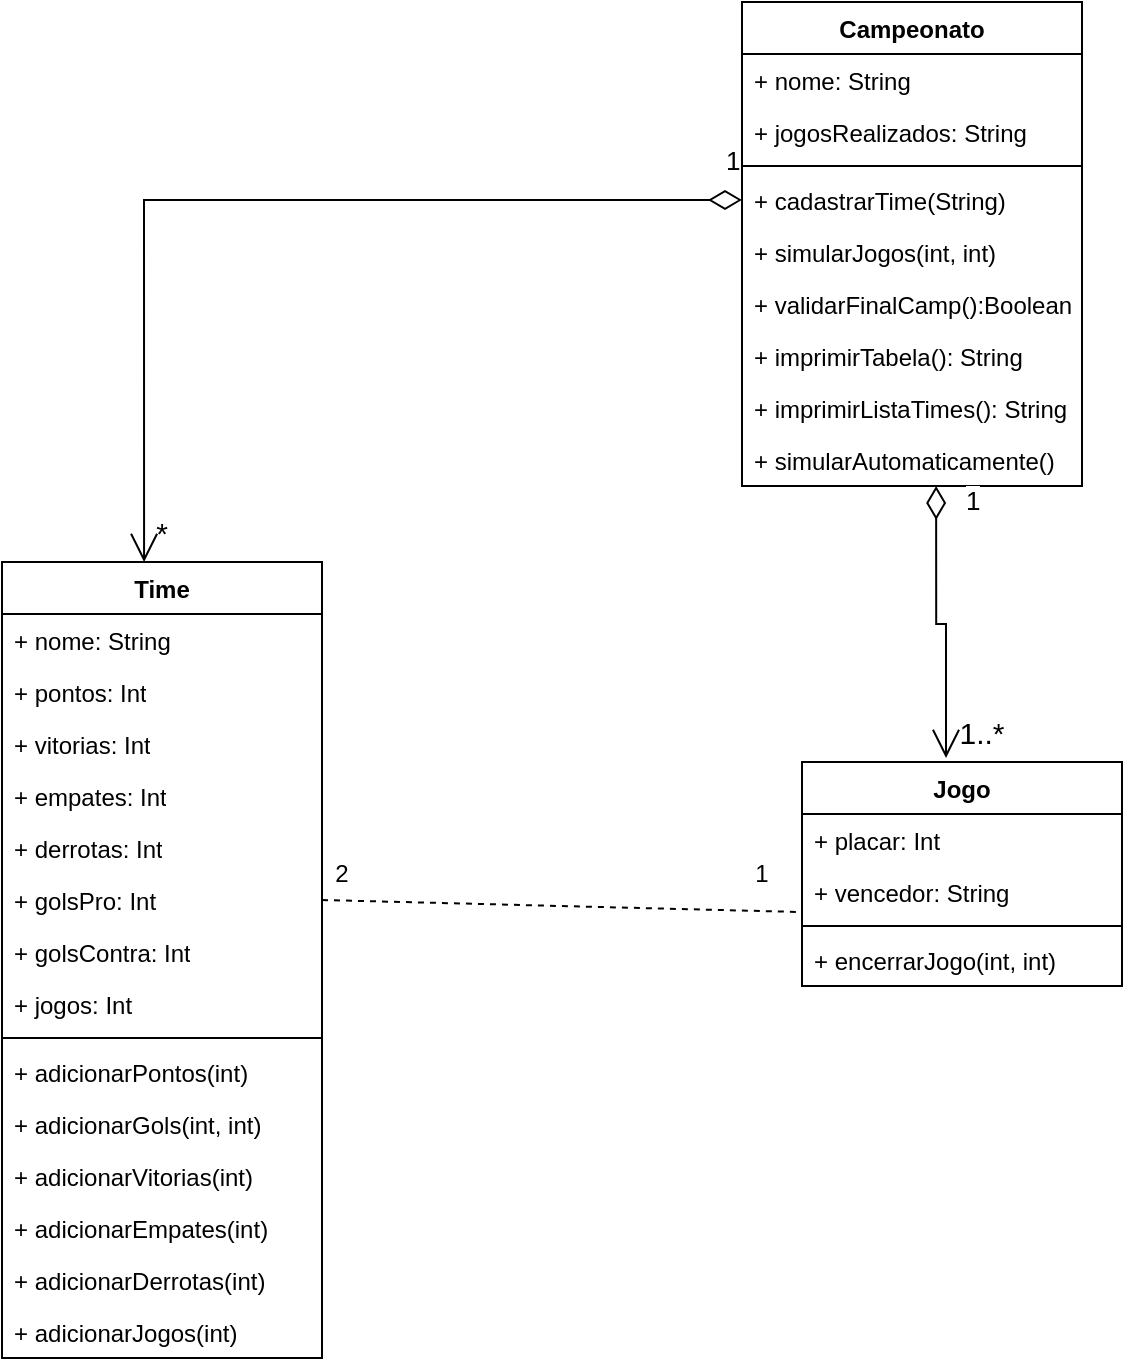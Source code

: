 <mxfile version="26.2.14">
  <diagram name="Página-1" id="zPkgtT82z9JRFEyAL9FG">
    <mxGraphModel dx="1426" dy="1920" grid="1" gridSize="10" guides="1" tooltips="1" connect="1" arrows="1" fold="1" page="1" pageScale="1" pageWidth="827" pageHeight="1169" math="0" shadow="0">
      <root>
        <mxCell id="0" />
        <mxCell id="1" parent="0" />
        <mxCell id="a-p1sJ77lVVJyqVVImpW-1" value="Campeonato" style="swimlane;fontStyle=1;align=center;verticalAlign=top;childLayout=stackLayout;horizontal=1;startSize=26;horizontalStack=0;resizeParent=1;resizeParentMax=0;resizeLast=0;collapsible=1;marginBottom=0;whiteSpace=wrap;html=1;" vertex="1" parent="1">
          <mxGeometry x="460" y="-160" width="170" height="242" as="geometry" />
        </mxCell>
        <mxCell id="a-p1sJ77lVVJyqVVImpW-2" value="+ nome: String" style="text;strokeColor=none;fillColor=none;align=left;verticalAlign=top;spacingLeft=4;spacingRight=4;overflow=hidden;rotatable=0;points=[[0,0.5],[1,0.5]];portConstraint=eastwest;whiteSpace=wrap;html=1;" vertex="1" parent="a-p1sJ77lVVJyqVVImpW-1">
          <mxGeometry y="26" width="170" height="26" as="geometry" />
        </mxCell>
        <mxCell id="a-p1sJ77lVVJyqVVImpW-13" value="+ jogosRealizados: String" style="text;strokeColor=none;fillColor=none;align=left;verticalAlign=top;spacingLeft=4;spacingRight=4;overflow=hidden;rotatable=0;points=[[0,0.5],[1,0.5]];portConstraint=eastwest;whiteSpace=wrap;html=1;" vertex="1" parent="a-p1sJ77lVVJyqVVImpW-1">
          <mxGeometry y="52" width="170" height="26" as="geometry" />
        </mxCell>
        <mxCell id="a-p1sJ77lVVJyqVVImpW-3" value="" style="line;strokeWidth=1;fillColor=none;align=left;verticalAlign=middle;spacingTop=-1;spacingLeft=3;spacingRight=3;rotatable=0;labelPosition=right;points=[];portConstraint=eastwest;strokeColor=inherit;" vertex="1" parent="a-p1sJ77lVVJyqVVImpW-1">
          <mxGeometry y="78" width="170" height="8" as="geometry" />
        </mxCell>
        <mxCell id="a-p1sJ77lVVJyqVVImpW-4" value="+ cadastrarTime(String)" style="text;strokeColor=none;fillColor=none;align=left;verticalAlign=top;spacingLeft=4;spacingRight=4;overflow=hidden;rotatable=0;points=[[0,0.5],[1,0.5]];portConstraint=eastwest;whiteSpace=wrap;html=1;" vertex="1" parent="a-p1sJ77lVVJyqVVImpW-1">
          <mxGeometry y="86" width="170" height="26" as="geometry" />
        </mxCell>
        <mxCell id="a-p1sJ77lVVJyqVVImpW-14" value="+ simularJogos(int, int)" style="text;strokeColor=none;fillColor=none;align=left;verticalAlign=top;spacingLeft=4;spacingRight=4;overflow=hidden;rotatable=0;points=[[0,0.5],[1,0.5]];portConstraint=eastwest;whiteSpace=wrap;html=1;" vertex="1" parent="a-p1sJ77lVVJyqVVImpW-1">
          <mxGeometry y="112" width="170" height="26" as="geometry" />
        </mxCell>
        <mxCell id="a-p1sJ77lVVJyqVVImpW-15" value="+ validarFinalCamp():Boolean" style="text;strokeColor=none;fillColor=none;align=left;verticalAlign=top;spacingLeft=4;spacingRight=4;overflow=hidden;rotatable=0;points=[[0,0.5],[1,0.5]];portConstraint=eastwest;whiteSpace=wrap;html=1;" vertex="1" parent="a-p1sJ77lVVJyqVVImpW-1">
          <mxGeometry y="138" width="170" height="26" as="geometry" />
        </mxCell>
        <mxCell id="a-p1sJ77lVVJyqVVImpW-16" value="+ imprimirTabela(): String" style="text;strokeColor=none;fillColor=none;align=left;verticalAlign=top;spacingLeft=4;spacingRight=4;overflow=hidden;rotatable=0;points=[[0,0.5],[1,0.5]];portConstraint=eastwest;whiteSpace=wrap;html=1;" vertex="1" parent="a-p1sJ77lVVJyqVVImpW-1">
          <mxGeometry y="164" width="170" height="26" as="geometry" />
        </mxCell>
        <mxCell id="a-p1sJ77lVVJyqVVImpW-17" value="+ imprimirListaTimes(): String" style="text;strokeColor=none;fillColor=none;align=left;verticalAlign=top;spacingLeft=4;spacingRight=4;overflow=hidden;rotatable=0;points=[[0,0.5],[1,0.5]];portConstraint=eastwest;whiteSpace=wrap;html=1;" vertex="1" parent="a-p1sJ77lVVJyqVVImpW-1">
          <mxGeometry y="190" width="170" height="26" as="geometry" />
        </mxCell>
        <mxCell id="a-p1sJ77lVVJyqVVImpW-18" value="+ simularAutomaticamente()" style="text;strokeColor=none;fillColor=none;align=left;verticalAlign=top;spacingLeft=4;spacingRight=4;overflow=hidden;rotatable=0;points=[[0,0.5],[1,0.5]];portConstraint=eastwest;whiteSpace=wrap;html=1;" vertex="1" parent="a-p1sJ77lVVJyqVVImpW-1">
          <mxGeometry y="216" width="170" height="26" as="geometry" />
        </mxCell>
        <mxCell id="a-p1sJ77lVVJyqVVImpW-5" value="Time" style="swimlane;fontStyle=1;align=center;verticalAlign=top;childLayout=stackLayout;horizontal=1;startSize=26;horizontalStack=0;resizeParent=1;resizeParentMax=0;resizeLast=0;collapsible=1;marginBottom=0;whiteSpace=wrap;html=1;" vertex="1" parent="1">
          <mxGeometry x="90" y="120" width="160" height="398" as="geometry" />
        </mxCell>
        <mxCell id="a-p1sJ77lVVJyqVVImpW-6" value="+ nome: String" style="text;strokeColor=none;fillColor=none;align=left;verticalAlign=top;spacingLeft=4;spacingRight=4;overflow=hidden;rotatable=0;points=[[0,0.5],[1,0.5]];portConstraint=eastwest;whiteSpace=wrap;html=1;" vertex="1" parent="a-p1sJ77lVVJyqVVImpW-5">
          <mxGeometry y="26" width="160" height="26" as="geometry" />
        </mxCell>
        <mxCell id="a-p1sJ77lVVJyqVVImpW-34" value="+ pontos: Int" style="text;strokeColor=none;fillColor=none;align=left;verticalAlign=top;spacingLeft=4;spacingRight=4;overflow=hidden;rotatable=0;points=[[0,0.5],[1,0.5]];portConstraint=eastwest;whiteSpace=wrap;html=1;" vertex="1" parent="a-p1sJ77lVVJyqVVImpW-5">
          <mxGeometry y="52" width="160" height="26" as="geometry" />
        </mxCell>
        <mxCell id="a-p1sJ77lVVJyqVVImpW-30" value="+ vitorias: Int" style="text;strokeColor=none;fillColor=none;align=left;verticalAlign=top;spacingLeft=4;spacingRight=4;overflow=hidden;rotatable=0;points=[[0,0.5],[1,0.5]];portConstraint=eastwest;whiteSpace=wrap;html=1;" vertex="1" parent="a-p1sJ77lVVJyqVVImpW-5">
          <mxGeometry y="78" width="160" height="26" as="geometry" />
        </mxCell>
        <mxCell id="a-p1sJ77lVVJyqVVImpW-31" value="+ empates: Int" style="text;strokeColor=none;fillColor=none;align=left;verticalAlign=top;spacingLeft=4;spacingRight=4;overflow=hidden;rotatable=0;points=[[0,0.5],[1,0.5]];portConstraint=eastwest;whiteSpace=wrap;html=1;" vertex="1" parent="a-p1sJ77lVVJyqVVImpW-5">
          <mxGeometry y="104" width="160" height="26" as="geometry" />
        </mxCell>
        <mxCell id="a-p1sJ77lVVJyqVVImpW-28" value="+ derrotas: Int" style="text;strokeColor=none;fillColor=none;align=left;verticalAlign=top;spacingLeft=4;spacingRight=4;overflow=hidden;rotatable=0;points=[[0,0.5],[1,0.5]];portConstraint=eastwest;whiteSpace=wrap;html=1;" vertex="1" parent="a-p1sJ77lVVJyqVVImpW-5">
          <mxGeometry y="130" width="160" height="26" as="geometry" />
        </mxCell>
        <mxCell id="a-p1sJ77lVVJyqVVImpW-26" value="+ golsPro: Int" style="text;strokeColor=none;fillColor=none;align=left;verticalAlign=top;spacingLeft=4;spacingRight=4;overflow=hidden;rotatable=0;points=[[0,0.5],[1,0.5]];portConstraint=eastwest;whiteSpace=wrap;html=1;" vertex="1" parent="a-p1sJ77lVVJyqVVImpW-5">
          <mxGeometry y="156" width="160" height="26" as="geometry" />
        </mxCell>
        <mxCell id="a-p1sJ77lVVJyqVVImpW-27" value="+ golsContra: Int" style="text;strokeColor=none;fillColor=none;align=left;verticalAlign=top;spacingLeft=4;spacingRight=4;overflow=hidden;rotatable=0;points=[[0,0.5],[1,0.5]];portConstraint=eastwest;whiteSpace=wrap;html=1;" vertex="1" parent="a-p1sJ77lVVJyqVVImpW-5">
          <mxGeometry y="182" width="160" height="26" as="geometry" />
        </mxCell>
        <mxCell id="a-p1sJ77lVVJyqVVImpW-29" value="+ jogos: Int" style="text;strokeColor=none;fillColor=none;align=left;verticalAlign=top;spacingLeft=4;spacingRight=4;overflow=hidden;rotatable=0;points=[[0,0.5],[1,0.5]];portConstraint=eastwest;whiteSpace=wrap;html=1;" vertex="1" parent="a-p1sJ77lVVJyqVVImpW-5">
          <mxGeometry y="208" width="160" height="26" as="geometry" />
        </mxCell>
        <mxCell id="a-p1sJ77lVVJyqVVImpW-7" value="" style="line;strokeWidth=1;fillColor=none;align=left;verticalAlign=middle;spacingTop=-1;spacingLeft=3;spacingRight=3;rotatable=0;labelPosition=right;points=[];portConstraint=eastwest;strokeColor=inherit;" vertex="1" parent="a-p1sJ77lVVJyqVVImpW-5">
          <mxGeometry y="234" width="160" height="8" as="geometry" />
        </mxCell>
        <mxCell id="a-p1sJ77lVVJyqVVImpW-8" value="+ adicionarPontos(int)" style="text;strokeColor=none;fillColor=none;align=left;verticalAlign=top;spacingLeft=4;spacingRight=4;overflow=hidden;rotatable=0;points=[[0,0.5],[1,0.5]];portConstraint=eastwest;whiteSpace=wrap;html=1;" vertex="1" parent="a-p1sJ77lVVJyqVVImpW-5">
          <mxGeometry y="242" width="160" height="26" as="geometry" />
        </mxCell>
        <mxCell id="a-p1sJ77lVVJyqVVImpW-35" value="+ adicionarGols(int, int)" style="text;strokeColor=none;fillColor=none;align=left;verticalAlign=top;spacingLeft=4;spacingRight=4;overflow=hidden;rotatable=0;points=[[0,0.5],[1,0.5]];portConstraint=eastwest;whiteSpace=wrap;html=1;" vertex="1" parent="a-p1sJ77lVVJyqVVImpW-5">
          <mxGeometry y="268" width="160" height="26" as="geometry" />
        </mxCell>
        <mxCell id="a-p1sJ77lVVJyqVVImpW-36" value="+ adicionarVitorias(int)" style="text;strokeColor=none;fillColor=none;align=left;verticalAlign=top;spacingLeft=4;spacingRight=4;overflow=hidden;rotatable=0;points=[[0,0.5],[1,0.5]];portConstraint=eastwest;whiteSpace=wrap;html=1;" vertex="1" parent="a-p1sJ77lVVJyqVVImpW-5">
          <mxGeometry y="294" width="160" height="26" as="geometry" />
        </mxCell>
        <mxCell id="a-p1sJ77lVVJyqVVImpW-37" value="+ adicionarEmpates(int)" style="text;strokeColor=none;fillColor=none;align=left;verticalAlign=top;spacingLeft=4;spacingRight=4;overflow=hidden;rotatable=0;points=[[0,0.5],[1,0.5]];portConstraint=eastwest;whiteSpace=wrap;html=1;" vertex="1" parent="a-p1sJ77lVVJyqVVImpW-5">
          <mxGeometry y="320" width="160" height="26" as="geometry" />
        </mxCell>
        <mxCell id="a-p1sJ77lVVJyqVVImpW-38" value="+ adicionarDerrotas(int)" style="text;strokeColor=none;fillColor=none;align=left;verticalAlign=top;spacingLeft=4;spacingRight=4;overflow=hidden;rotatable=0;points=[[0,0.5],[1,0.5]];portConstraint=eastwest;whiteSpace=wrap;html=1;" vertex="1" parent="a-p1sJ77lVVJyqVVImpW-5">
          <mxGeometry y="346" width="160" height="26" as="geometry" />
        </mxCell>
        <mxCell id="a-p1sJ77lVVJyqVVImpW-39" value="+ adicionarJogos(int)" style="text;strokeColor=none;fillColor=none;align=left;verticalAlign=top;spacingLeft=4;spacingRight=4;overflow=hidden;rotatable=0;points=[[0,0.5],[1,0.5]];portConstraint=eastwest;whiteSpace=wrap;html=1;" vertex="1" parent="a-p1sJ77lVVJyqVVImpW-5">
          <mxGeometry y="372" width="160" height="26" as="geometry" />
        </mxCell>
        <mxCell id="a-p1sJ77lVVJyqVVImpW-9" value="Jogo" style="swimlane;fontStyle=1;align=center;verticalAlign=top;childLayout=stackLayout;horizontal=1;startSize=26;horizontalStack=0;resizeParent=1;resizeParentMax=0;resizeLast=0;collapsible=1;marginBottom=0;whiteSpace=wrap;html=1;" vertex="1" parent="1">
          <mxGeometry x="490" y="220" width="160" height="112" as="geometry" />
        </mxCell>
        <mxCell id="a-p1sJ77lVVJyqVVImpW-10" value="+ placar: Int" style="text;strokeColor=none;fillColor=none;align=left;verticalAlign=top;spacingLeft=4;spacingRight=4;overflow=hidden;rotatable=0;points=[[0,0.5],[1,0.5]];portConstraint=eastwest;whiteSpace=wrap;html=1;" vertex="1" parent="a-p1sJ77lVVJyqVVImpW-9">
          <mxGeometry y="26" width="160" height="26" as="geometry" />
        </mxCell>
        <mxCell id="a-p1sJ77lVVJyqVVImpW-40" value="+ vencedor: String" style="text;strokeColor=none;fillColor=none;align=left;verticalAlign=top;spacingLeft=4;spacingRight=4;overflow=hidden;rotatable=0;points=[[0,0.5],[1,0.5]];portConstraint=eastwest;whiteSpace=wrap;html=1;" vertex="1" parent="a-p1sJ77lVVJyqVVImpW-9">
          <mxGeometry y="52" width="160" height="26" as="geometry" />
        </mxCell>
        <mxCell id="a-p1sJ77lVVJyqVVImpW-11" value="" style="line;strokeWidth=1;fillColor=none;align=left;verticalAlign=middle;spacingTop=-1;spacingLeft=3;spacingRight=3;rotatable=0;labelPosition=right;points=[];portConstraint=eastwest;strokeColor=inherit;" vertex="1" parent="a-p1sJ77lVVJyqVVImpW-9">
          <mxGeometry y="78" width="160" height="8" as="geometry" />
        </mxCell>
        <mxCell id="a-p1sJ77lVVJyqVVImpW-12" value="+ encerrarJogo(int, int)" style="text;strokeColor=none;fillColor=none;align=left;verticalAlign=top;spacingLeft=4;spacingRight=4;overflow=hidden;rotatable=0;points=[[0,0.5],[1,0.5]];portConstraint=eastwest;whiteSpace=wrap;html=1;" vertex="1" parent="a-p1sJ77lVVJyqVVImpW-9">
          <mxGeometry y="86" width="160" height="26" as="geometry" />
        </mxCell>
        <mxCell id="a-p1sJ77lVVJyqVVImpW-41" value="" style="endArrow=none;dashed=1;html=1;rounded=0;exitX=1;exitY=0.5;exitDx=0;exitDy=0;entryX=-0.006;entryY=0.885;entryDx=0;entryDy=0;entryPerimeter=0;" edge="1" parent="1" source="a-p1sJ77lVVJyqVVImpW-26" target="a-p1sJ77lVVJyqVVImpW-40">
          <mxGeometry width="50" height="50" relative="1" as="geometry">
            <mxPoint x="390" y="410" as="sourcePoint" />
            <mxPoint x="440" y="360" as="targetPoint" />
          </mxGeometry>
        </mxCell>
        <mxCell id="a-p1sJ77lVVJyqVVImpW-42" value="&lt;font style=&quot;font-size: 13px;&quot;&gt;1&lt;/font&gt;" style="endArrow=open;html=1;endSize=12;startArrow=diamondThin;startSize=14;startFill=0;edgeStyle=orthogonalEdgeStyle;align=left;verticalAlign=bottom;rounded=0;exitX=0;exitY=0.5;exitDx=0;exitDy=0;entryX=0.444;entryY=0;entryDx=0;entryDy=0;entryPerimeter=0;" edge="1" parent="1" source="a-p1sJ77lVVJyqVVImpW-4" target="a-p1sJ77lVVJyqVVImpW-5">
          <mxGeometry x="-0.958" y="-9" relative="1" as="geometry">
            <mxPoint x="330" y="400" as="sourcePoint" />
            <mxPoint x="490" y="400" as="targetPoint" />
            <mxPoint as="offset" />
          </mxGeometry>
        </mxCell>
        <mxCell id="a-p1sJ77lVVJyqVVImpW-43" value="&lt;font style=&quot;font-size: 13px;&quot;&gt;1&lt;/font&gt;" style="endArrow=open;html=1;endSize=12;startArrow=diamondThin;startSize=14;startFill=0;edgeStyle=orthogonalEdgeStyle;align=left;verticalAlign=bottom;rounded=0;exitX=0.571;exitY=1;exitDx=0;exitDy=0;exitPerimeter=0;entryX=0.45;entryY=-0.018;entryDx=0;entryDy=0;entryPerimeter=0;" edge="1" parent="1" source="a-p1sJ77lVVJyqVVImpW-18" target="a-p1sJ77lVVJyqVVImpW-9">
          <mxGeometry x="-0.744" y="13" relative="1" as="geometry">
            <mxPoint x="330" y="200" as="sourcePoint" />
            <mxPoint x="490" y="200" as="targetPoint" />
            <mxPoint as="offset" />
          </mxGeometry>
        </mxCell>
        <mxCell id="a-p1sJ77lVVJyqVVImpW-44" value="&lt;font style=&quot;font-size: 15px;&quot;&gt;*&lt;/font&gt;" style="text;html=1;align=center;verticalAlign=middle;whiteSpace=wrap;rounded=0;" vertex="1" parent="1">
          <mxGeometry x="140" y="90" width="60" height="30" as="geometry" />
        </mxCell>
        <mxCell id="a-p1sJ77lVVJyqVVImpW-45" value="&lt;font style=&quot;font-size: 15px;&quot;&gt;1..*&lt;/font&gt;" style="text;html=1;align=center;verticalAlign=middle;whiteSpace=wrap;rounded=0;" vertex="1" parent="1">
          <mxGeometry x="550" y="190" width="60" height="30" as="geometry" />
        </mxCell>
        <mxCell id="a-p1sJ77lVVJyqVVImpW-47" value="2" style="text;html=1;align=center;verticalAlign=middle;whiteSpace=wrap;rounded=0;" vertex="1" parent="1">
          <mxGeometry x="230" y="261" width="60" height="30" as="geometry" />
        </mxCell>
        <mxCell id="a-p1sJ77lVVJyqVVImpW-49" value="1" style="text;html=1;align=center;verticalAlign=middle;whiteSpace=wrap;rounded=0;" vertex="1" parent="1">
          <mxGeometry x="440" y="261" width="60" height="30" as="geometry" />
        </mxCell>
      </root>
    </mxGraphModel>
  </diagram>
</mxfile>
